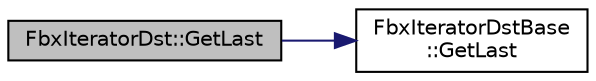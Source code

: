 digraph "FbxIteratorDst::GetLast"
{
  edge [fontname="Helvetica",fontsize="10",labelfontname="Helvetica",labelfontsize="10"];
  node [fontname="Helvetica",fontsize="10",shape=record];
  rankdir="LR";
  Node7 [label="FbxIteratorDst::GetLast",height=0.2,width=0.4,color="black", fillcolor="grey75", style="filled", fontcolor="black"];
  Node7 -> Node8 [color="midnightblue",fontsize="10",style="solid",fontname="Helvetica"];
  Node8 [label="FbxIteratorDstBase\l::GetLast",height=0.2,width=0.4,color="black", fillcolor="white", style="filled",URL="$class_fbx_iterator_dst_base.html#a36f14606800603afb3106369d8dec485"];
}
